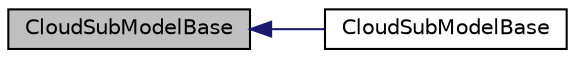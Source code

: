 digraph "CloudSubModelBase"
{
  bgcolor="transparent";
  edge [fontname="Helvetica",fontsize="10",labelfontname="Helvetica",labelfontsize="10"];
  node [fontname="Helvetica",fontsize="10",shape=record];
  rankdir="LR";
  Node1 [label="CloudSubModelBase",height=0.2,width=0.4,color="black", fillcolor="grey75", style="filled", fontcolor="black"];
  Node1 -> Node2 [dir="back",color="midnightblue",fontsize="10",style="solid",fontname="Helvetica"];
  Node2 [label="CloudSubModelBase",height=0.2,width=0.4,color="black",URL="$a00284.html#a231515f748230b2f63fda16991761ae0",tooltip="Construct from owner cloud without name. "];
}
